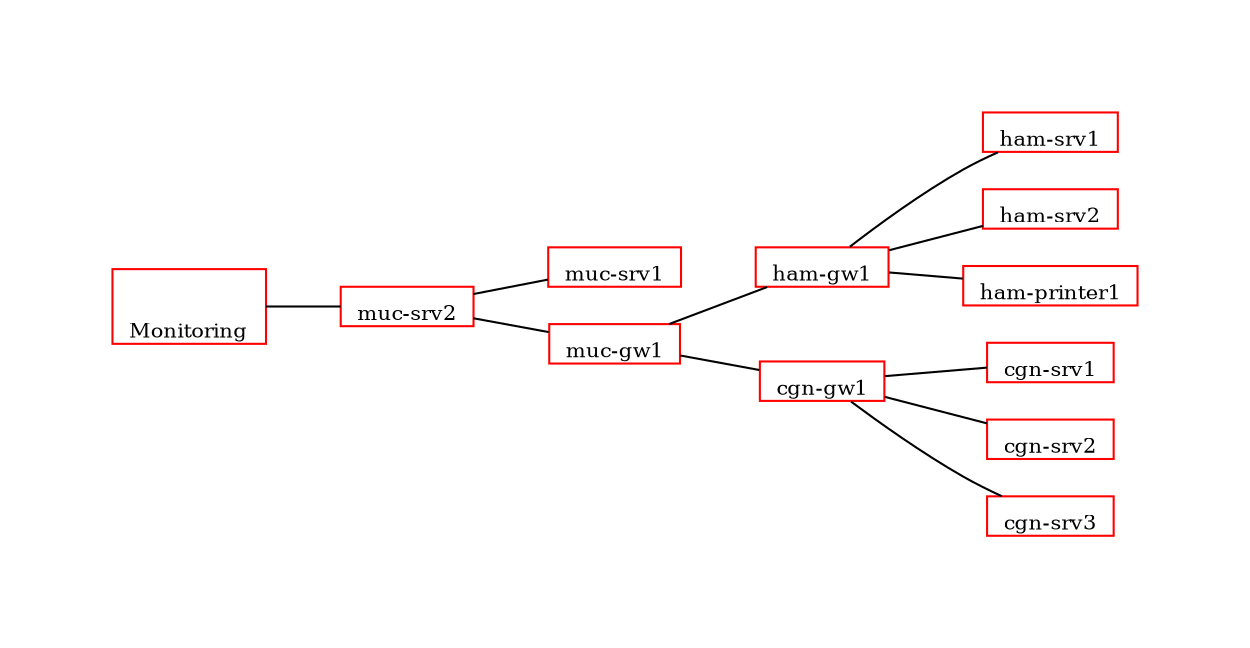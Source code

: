 graph automap {
    graph [dpi="72", margin=0.6944, root="a056eb", rankdir="LR", center=true, overlap="scale", size="6.9444,6.9444!" ];
    node [shape="rect", labelloc="b", color="red", image="/usr/share/nagvis/share/userfiles/images/iconsets/std_medium_ok.png", fontsize=10];
    "a056eb" [ label="Monitoring", URL="a056eb", tooltip="a056eb", pos="3.4722,3.4722", layer="0" ];
    "160d8d" [ label="muc-srv2", URL="160d8d", tooltip="160d8d", width="0.2222", height="0.2222", layer="1" ];
    "6a6c17" [ label="muc-srv1", URL="6a6c17", tooltip="6a6c17", width="0.2222", height="0.2222", layer="2" ];
    "160d8d" -- "6a6c17" [ weight=2 ];
    "42c509" [ label="muc-gw1", URL="42c509", tooltip="42c509", width="0.2222", height="0.2222", layer="2" ];
    "104b3c" [ label="ham-gw1", URL="104b3c", tooltip="104b3c", width="0.2222", height="0.2222", layer="3" ];
    "204369" [ label="ham-srv1", URL="204369", tooltip="204369", width="0.2222", height="0.2222", layer="4" ];
    "104b3c" -- "204369" [ weight=2 ];
    "863aae" [ label="ham-srv2", URL="863aae", tooltip="863aae", width="0.2222", height="0.2222", layer="4" ];
    "104b3c" -- "863aae" [ weight=2 ];
    "856cad" [ label="ham-printer1", URL="856cad", tooltip="856cad", width="0.2222", height="0.2222", layer="4" ];
    "104b3c" -- "856cad" [ weight=2 ];
    "42c509" -- "104b3c" [ weight=2 ];
    "b2811d" [ label="cgn-gw1", URL="b2811d", tooltip="b2811d", width="0.2222", height="0.2222", layer="3" ];
    "7c1bd4" [ label="cgn-srv1", URL="7c1bd4", tooltip="7c1bd4", width="0.2222", height="0.2222", layer="4" ];
    "b2811d" -- "7c1bd4" [ weight=2 ];
    "236387" [ label="cgn-srv2", URL="236387", tooltip="236387", width="0.2222", height="0.2222", layer="4" ];
    "b2811d" -- "236387" [ weight=2 ];
    "a01eee" [ label="cgn-srv3", URL="a01eee", tooltip="a01eee", width="0.2222", height="0.2222", layer="4" ];
    "b2811d" -- "a01eee" [ weight=2 ];
    "42c509" -- "b2811d" [ weight=2 ];
    "160d8d" -- "42c509" [ weight=2 ];
    "a056eb" -- "160d8d" [ weight=2 ];
}
